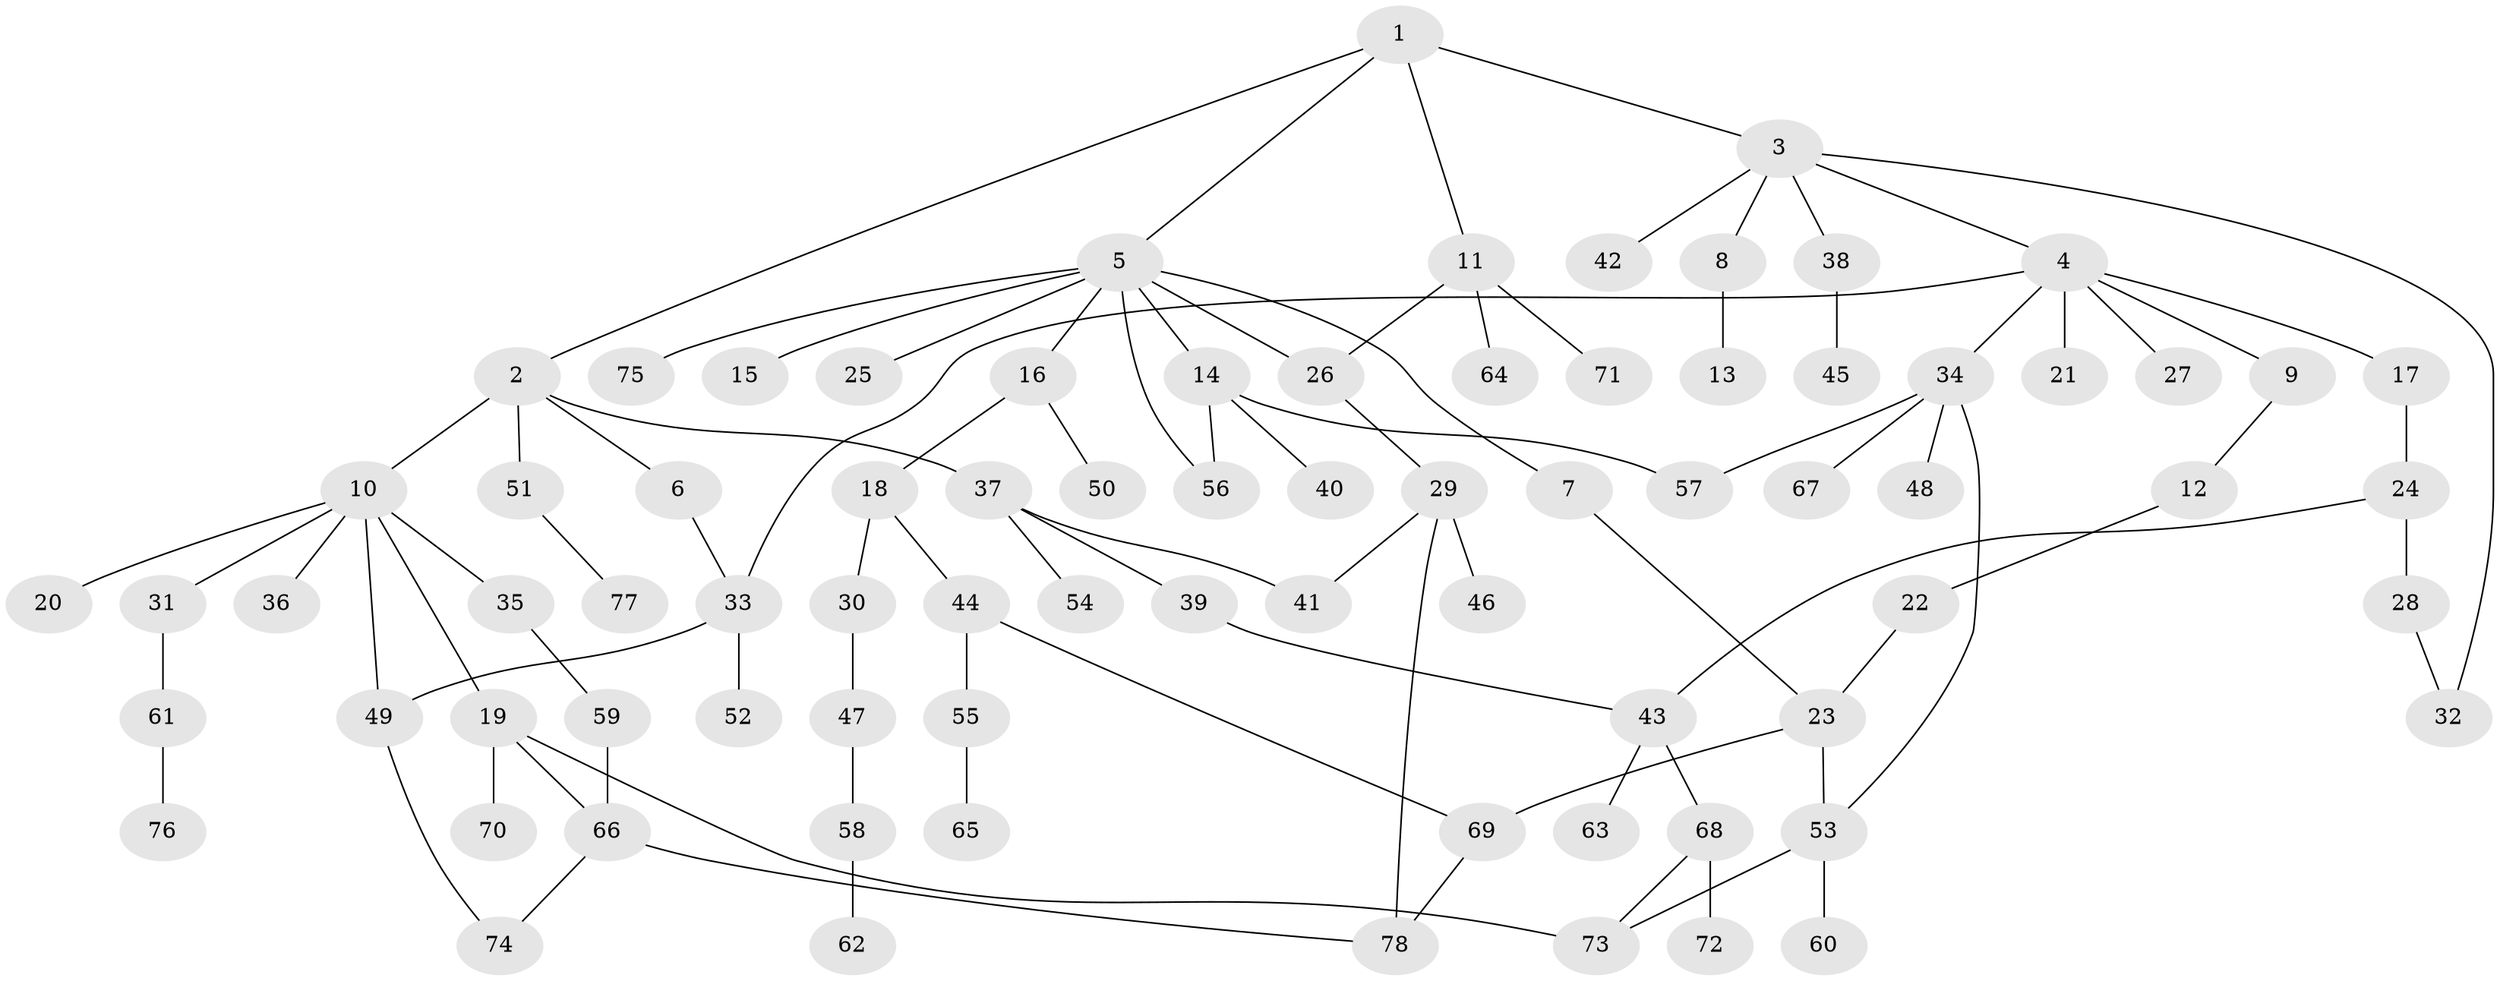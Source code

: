 // coarse degree distribution, {4: 0.06382978723404255, 5: 0.06382978723404255, 6: 0.0425531914893617, 8: 0.02127659574468085, 2: 0.23404255319148937, 1: 0.2553191489361702, 3: 0.3191489361702128}
// Generated by graph-tools (version 1.1) at 2025/48/03/04/25 22:48:38]
// undirected, 78 vertices, 94 edges
graph export_dot {
  node [color=gray90,style=filled];
  1;
  2;
  3;
  4;
  5;
  6;
  7;
  8;
  9;
  10;
  11;
  12;
  13;
  14;
  15;
  16;
  17;
  18;
  19;
  20;
  21;
  22;
  23;
  24;
  25;
  26;
  27;
  28;
  29;
  30;
  31;
  32;
  33;
  34;
  35;
  36;
  37;
  38;
  39;
  40;
  41;
  42;
  43;
  44;
  45;
  46;
  47;
  48;
  49;
  50;
  51;
  52;
  53;
  54;
  55;
  56;
  57;
  58;
  59;
  60;
  61;
  62;
  63;
  64;
  65;
  66;
  67;
  68;
  69;
  70;
  71;
  72;
  73;
  74;
  75;
  76;
  77;
  78;
  1 -- 2;
  1 -- 3;
  1 -- 5;
  1 -- 11;
  2 -- 6;
  2 -- 10;
  2 -- 37;
  2 -- 51;
  3 -- 4;
  3 -- 8;
  3 -- 32;
  3 -- 38;
  3 -- 42;
  4 -- 9;
  4 -- 17;
  4 -- 21;
  4 -- 27;
  4 -- 34;
  4 -- 33;
  5 -- 7;
  5 -- 14;
  5 -- 15;
  5 -- 16;
  5 -- 25;
  5 -- 26;
  5 -- 56;
  5 -- 75;
  6 -- 33;
  7 -- 23;
  8 -- 13;
  9 -- 12;
  10 -- 19;
  10 -- 20;
  10 -- 31;
  10 -- 35;
  10 -- 36;
  10 -- 49;
  11 -- 64;
  11 -- 71;
  11 -- 26;
  12 -- 22;
  14 -- 40;
  14 -- 57;
  14 -- 56;
  16 -- 18;
  16 -- 50;
  17 -- 24;
  18 -- 30;
  18 -- 44;
  19 -- 66;
  19 -- 70;
  19 -- 73;
  22 -- 23;
  23 -- 53;
  23 -- 69;
  24 -- 28;
  24 -- 43;
  26 -- 29;
  28 -- 32;
  29 -- 41;
  29 -- 46;
  29 -- 78;
  30 -- 47;
  31 -- 61;
  33 -- 49;
  33 -- 52;
  34 -- 48;
  34 -- 67;
  34 -- 53;
  34 -- 57;
  35 -- 59;
  37 -- 39;
  37 -- 54;
  37 -- 41;
  38 -- 45;
  39 -- 43;
  43 -- 63;
  43 -- 68;
  44 -- 55;
  44 -- 69;
  47 -- 58;
  49 -- 74;
  51 -- 77;
  53 -- 60;
  53 -- 73;
  55 -- 65;
  58 -- 62;
  59 -- 66;
  61 -- 76;
  66 -- 74;
  66 -- 78;
  68 -- 72;
  68 -- 73;
  69 -- 78;
}

